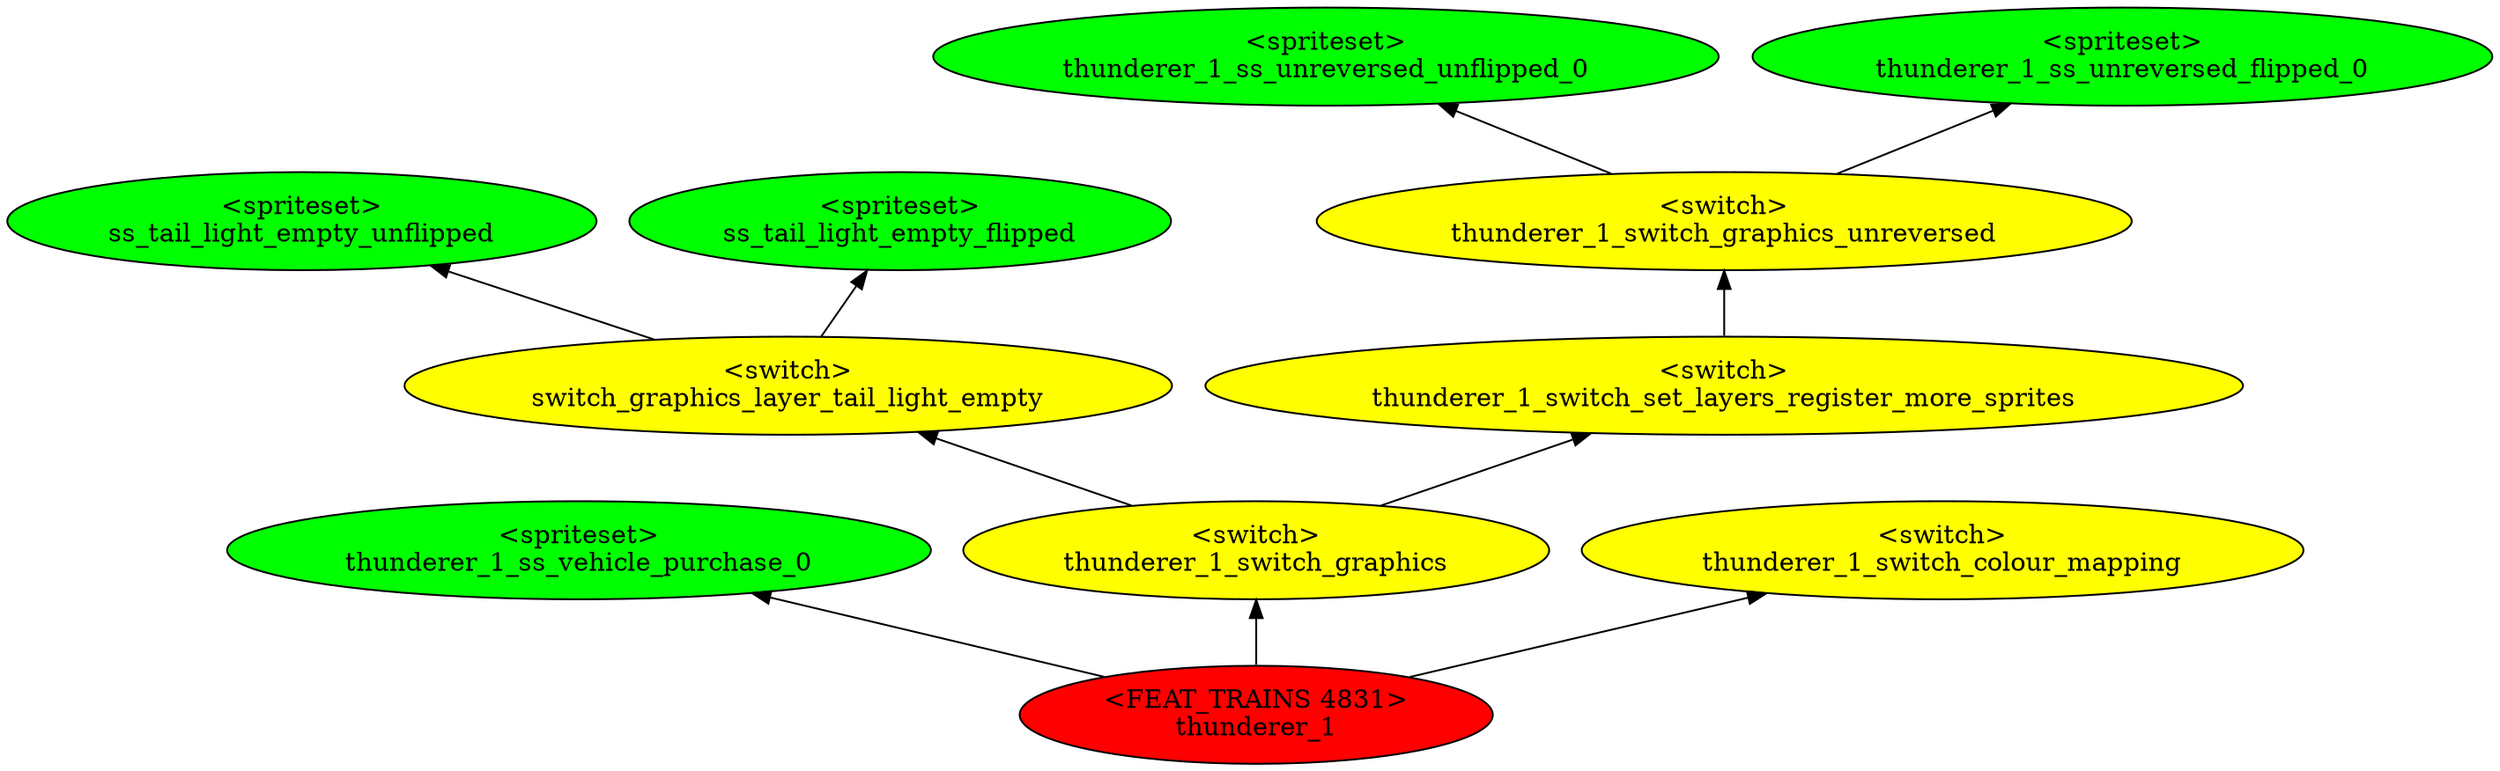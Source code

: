 digraph {
rankdir="BT"
ss_tail_light_empty_unflipped [fillcolor=green style="filled" label="<spriteset>\nss_tail_light_empty_unflipped"]
ss_tail_light_empty_flipped [fillcolor=green style="filled" label="<spriteset>\nss_tail_light_empty_flipped"]
switch_graphics_layer_tail_light_empty [fillcolor=yellow style="filled" label="<switch>\nswitch_graphics_layer_tail_light_empty"]
thunderer_1_ss_unreversed_unflipped_0 [fillcolor=green style="filled" label="<spriteset>\nthunderer_1_ss_unreversed_unflipped_0"]
thunderer_1_ss_unreversed_flipped_0 [fillcolor=green style="filled" label="<spriteset>\nthunderer_1_ss_unreversed_flipped_0"]
thunderer_1_switch_graphics_unreversed [fillcolor=yellow style="filled" label="<switch>\nthunderer_1_switch_graphics_unreversed"]
thunderer_1_ss_vehicle_purchase_0 [fillcolor=green style="filled" label="<spriteset>\nthunderer_1_ss_vehicle_purchase_0"]
thunderer_1_switch_set_layers_register_more_sprites [fillcolor=yellow style="filled" label="<switch>\nthunderer_1_switch_set_layers_register_more_sprites"]
thunderer_1_switch_graphics [fillcolor=yellow style="filled" label="<switch>\nthunderer_1_switch_graphics"]
thunderer_1_switch_colour_mapping [fillcolor=yellow style="filled" label="<switch>\nthunderer_1_switch_colour_mapping"]
thunderer_1 [fillcolor=red style="filled" label="<FEAT_TRAINS 4831>\nthunderer_1"]
thunderer_1_switch_set_layers_register_more_sprites->thunderer_1_switch_graphics_unreversed
thunderer_1->thunderer_1_switch_graphics
thunderer_1->thunderer_1_ss_vehicle_purchase_0
thunderer_1_switch_graphics->thunderer_1_switch_set_layers_register_more_sprites
switch_graphics_layer_tail_light_empty->ss_tail_light_empty_flipped
thunderer_1_switch_graphics_unreversed->thunderer_1_ss_unreversed_flipped_0
thunderer_1_switch_graphics->switch_graphics_layer_tail_light_empty
thunderer_1->thunderer_1_switch_colour_mapping
thunderer_1_switch_graphics_unreversed->thunderer_1_ss_unreversed_unflipped_0
switch_graphics_layer_tail_light_empty->ss_tail_light_empty_unflipped
}
